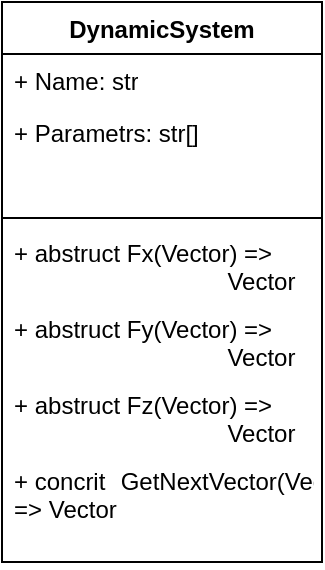 <mxfile version="21.6.1" type="github">
  <diagram name="Страница 1" id="KE4nb5nyL7Jt2i1pRwCG">
    <mxGraphModel dx="1372" dy="804" grid="1" gridSize="10" guides="1" tooltips="1" connect="1" arrows="1" fold="1" page="1" pageScale="1" pageWidth="827" pageHeight="1169" math="0" shadow="0">
      <root>
        <mxCell id="0" />
        <mxCell id="1" parent="0" />
        <mxCell id="Ll3sIhK6Gh12rUyc7W4M-1" value="DynamicSystem" style="swimlane;fontStyle=1;align=center;verticalAlign=top;childLayout=stackLayout;horizontal=1;startSize=26;horizontalStack=0;resizeParent=1;resizeParentMax=0;resizeLast=0;collapsible=1;marginBottom=0;whiteSpace=wrap;html=1;" parent="1" vertex="1">
          <mxGeometry x="80" y="40" width="160" height="280" as="geometry" />
        </mxCell>
        <mxCell id="Ll3sIhK6Gh12rUyc7W4M-2" value="+ Name: str" style="text;strokeColor=none;fillColor=none;align=left;verticalAlign=top;spacingLeft=4;spacingRight=4;overflow=hidden;rotatable=0;points=[[0,0.5],[1,0.5]];portConstraint=eastwest;whiteSpace=wrap;html=1;" parent="Ll3sIhK6Gh12rUyc7W4M-1" vertex="1">
          <mxGeometry y="26" width="160" height="26" as="geometry" />
        </mxCell>
        <mxCell id="Ll3sIhK6Gh12rUyc7W4M-6" value="+ Parametrs: str[]" style="text;strokeColor=none;fillColor=none;align=left;verticalAlign=top;spacingLeft=4;spacingRight=4;overflow=hidden;rotatable=0;points=[[0,0.5],[1,0.5]];portConstraint=eastwest;whiteSpace=wrap;html=1;" parent="Ll3sIhK6Gh12rUyc7W4M-1" vertex="1">
          <mxGeometry y="52" width="160" height="26" as="geometry" />
        </mxCell>
        <mxCell id="Ll3sIhK6Gh12rUyc7W4M-5" style="text;strokeColor=none;fillColor=none;align=left;verticalAlign=top;spacingLeft=4;spacingRight=4;overflow=hidden;rotatable=0;points=[[0,0.5],[1,0.5]];portConstraint=eastwest;whiteSpace=wrap;html=1;" parent="Ll3sIhK6Gh12rUyc7W4M-1" vertex="1">
          <mxGeometry y="78" width="160" height="26" as="geometry" />
        </mxCell>
        <mxCell id="Ll3sIhK6Gh12rUyc7W4M-3" value="" style="line;strokeWidth=1;fillColor=none;align=left;verticalAlign=middle;spacingTop=-1;spacingLeft=3;spacingRight=3;rotatable=0;labelPosition=right;points=[];portConstraint=eastwest;strokeColor=inherit;" parent="Ll3sIhK6Gh12rUyc7W4M-1" vertex="1">
          <mxGeometry y="104" width="160" height="8" as="geometry" />
        </mxCell>
        <mxCell id="Ll3sIhK6Gh12rUyc7W4M-4" value="+ abstruct Fx(Vector) =&amp;gt; &lt;span style=&quot;white-space: pre;&quot;&gt;&#x9;&lt;/span&gt;&lt;span style=&quot;white-space: pre;&quot;&gt;&#x9;&lt;/span&gt;&lt;span style=&quot;white-space: pre;&quot;&gt;&#x9;&lt;/span&gt;&lt;span style=&quot;white-space: pre;&quot;&gt;&#x9;&lt;/span&gt;Vector" style="text;strokeColor=none;fillColor=none;align=left;verticalAlign=top;spacingLeft=4;spacingRight=4;overflow=hidden;rotatable=0;points=[[0,0.5],[1,0.5]];portConstraint=eastwest;whiteSpace=wrap;html=1;" parent="Ll3sIhK6Gh12rUyc7W4M-1" vertex="1">
          <mxGeometry y="112" width="160" height="38" as="geometry" />
        </mxCell>
        <mxCell id="Ll3sIhK6Gh12rUyc7W4M-8" value="+ abstruct Fy(Vector) =&amp;gt;&amp;nbsp;&#x9;&lt;span style=&quot;border-color: var(--border-color);&quot;&gt;&lt;span style=&quot;white-space: pre;&quot;&gt;&amp;nbsp;&amp;nbsp;&amp;nbsp;&amp;nbsp;&lt;/span&gt;&lt;/span&gt;&lt;span style=&quot;border-color: var(--border-color);&quot;&gt;&lt;span style=&quot;white-space: pre;&quot;&gt;&amp;nbsp;&amp;nbsp;&amp;nbsp;&amp;nbsp;&lt;/span&gt;&lt;/span&gt;&lt;span style=&quot;border-color: var(--border-color);&quot;&gt;&lt;span style=&quot;white-space: pre;&quot;&gt;&amp;nbsp;&amp;nbsp;&amp;nbsp;&amp;nbsp;&lt;span style=&quot;white-space: pre;&quot;&gt;&#x9;&lt;/span&gt;&lt;span style=&quot;white-space: pre;&quot;&gt;&#x9;&lt;/span&gt;&lt;span style=&quot;white-space: pre;&quot;&gt;&#x9;&lt;/span&gt;&lt;/span&gt;&lt;/span&gt;Vector" style="text;strokeColor=none;fillColor=none;align=left;verticalAlign=top;spacingLeft=4;spacingRight=4;overflow=hidden;rotatable=0;points=[[0,0.5],[1,0.5]];portConstraint=eastwest;whiteSpace=wrap;html=1;" parent="Ll3sIhK6Gh12rUyc7W4M-1" vertex="1">
          <mxGeometry y="150" width="160" height="38" as="geometry" />
        </mxCell>
        <mxCell id="Ll3sIhK6Gh12rUyc7W4M-7" value="+ abstruct Fz(Vector) =&amp;gt;&amp;nbsp;&#x9;&lt;span style=&quot;border-color: var(--border-color);&quot;&gt;&lt;span style=&quot;white-space: pre;&quot;&gt;&amp;nbsp;&amp;nbsp;&amp;nbsp;&amp;nbsp;&lt;/span&gt;&lt;/span&gt;&lt;span style=&quot;border-color: var(--border-color);&quot;&gt;&lt;span style=&quot;white-space: pre;&quot;&gt;&amp;nbsp;&amp;nbsp;&amp;nbsp;&amp;nbsp;&lt;/span&gt;&lt;/span&gt;&lt;span style=&quot;border-color: var(--border-color);&quot;&gt;&lt;span style=&quot;white-space: pre;&quot;&gt;&amp;nbsp;&amp;nbsp;&amp;nbsp;&lt;span style=&quot;white-space: pre;&quot;&gt;&#x9;&lt;/span&gt;&lt;span style=&quot;white-space: pre;&quot;&gt;&#x9;&lt;/span&gt;&amp;nbsp;&lt;span style=&quot;white-space: pre;&quot;&gt;&#x9;&lt;/span&gt;&lt;/span&gt;&lt;/span&gt;Vector" style="text;strokeColor=none;fillColor=none;align=left;verticalAlign=top;spacingLeft=4;spacingRight=4;overflow=hidden;rotatable=0;points=[[0,0.5],[1,0.5]];portConstraint=eastwest;whiteSpace=wrap;html=1;" parent="Ll3sIhK6Gh12rUyc7W4M-1" vertex="1">
          <mxGeometry y="188" width="160" height="38" as="geometry" />
        </mxCell>
        <mxCell id="iJRt6R0mHqTcm4zWA8vp-1" value="+ concrit &lt;span style=&quot;white-space: pre;&quot;&gt;&#x9;&lt;/span&gt;GetNextVector(Vector &lt;span style=&quot;white-space: pre;&quot;&gt;&#x9;&lt;/span&gt;&lt;span style=&quot;white-space: pre;&quot;&gt;&#x9;&lt;/span&gt;steap) =&amp;gt; Vector" style="text;strokeColor=none;fillColor=none;align=left;verticalAlign=top;spacingLeft=4;spacingRight=4;overflow=hidden;rotatable=0;points=[[0,0.5],[1,0.5]];portConstraint=eastwest;whiteSpace=wrap;html=1;" vertex="1" parent="Ll3sIhK6Gh12rUyc7W4M-1">
          <mxGeometry y="226" width="160" height="54" as="geometry" />
        </mxCell>
      </root>
    </mxGraphModel>
  </diagram>
</mxfile>
